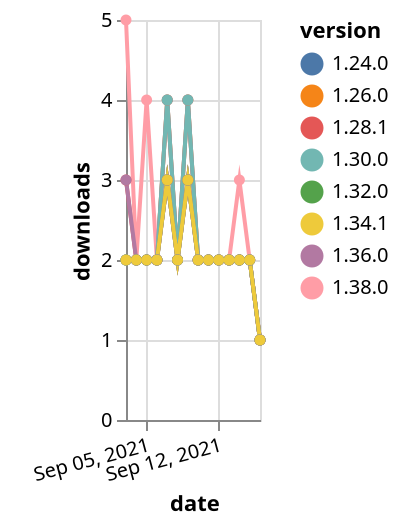 {"$schema": "https://vega.github.io/schema/vega-lite/v5.json", "description": "A simple bar chart with embedded data.", "data": {"values": [{"date": "2021-09-03", "total": 2042, "delta": 3, "version": "1.28.1"}, {"date": "2021-09-04", "total": 2044, "delta": 2, "version": "1.28.1"}, {"date": "2021-09-05", "total": 2046, "delta": 2, "version": "1.28.1"}, {"date": "2021-09-06", "total": 2048, "delta": 2, "version": "1.28.1"}, {"date": "2021-09-07", "total": 2051, "delta": 3, "version": "1.28.1"}, {"date": "2021-09-08", "total": 2053, "delta": 2, "version": "1.28.1"}, {"date": "2021-09-09", "total": 2056, "delta": 3, "version": "1.28.1"}, {"date": "2021-09-10", "total": 2058, "delta": 2, "version": "1.28.1"}, {"date": "2021-09-11", "total": 2060, "delta": 2, "version": "1.28.1"}, {"date": "2021-09-12", "total": 2062, "delta": 2, "version": "1.28.1"}, {"date": "2021-09-13", "total": 2064, "delta": 2, "version": "1.28.1"}, {"date": "2021-09-14", "total": 2066, "delta": 2, "version": "1.28.1"}, {"date": "2021-09-15", "total": 2068, "delta": 2, "version": "1.28.1"}, {"date": "2021-09-16", "total": 2069, "delta": 1, "version": "1.28.1"}, {"date": "2021-09-03", "total": 1459, "delta": 2, "version": "1.32.0"}, {"date": "2021-09-04", "total": 1461, "delta": 2, "version": "1.32.0"}, {"date": "2021-09-05", "total": 1463, "delta": 2, "version": "1.32.0"}, {"date": "2021-09-06", "total": 1465, "delta": 2, "version": "1.32.0"}, {"date": "2021-09-07", "total": 1468, "delta": 3, "version": "1.32.0"}, {"date": "2021-09-08", "total": 1470, "delta": 2, "version": "1.32.0"}, {"date": "2021-09-09", "total": 1473, "delta": 3, "version": "1.32.0"}, {"date": "2021-09-10", "total": 1475, "delta": 2, "version": "1.32.0"}, {"date": "2021-09-11", "total": 1477, "delta": 2, "version": "1.32.0"}, {"date": "2021-09-12", "total": 1479, "delta": 2, "version": "1.32.0"}, {"date": "2021-09-13", "total": 1481, "delta": 2, "version": "1.32.0"}, {"date": "2021-09-14", "total": 1483, "delta": 2, "version": "1.32.0"}, {"date": "2021-09-15", "total": 1485, "delta": 2, "version": "1.32.0"}, {"date": "2021-09-16", "total": 1486, "delta": 1, "version": "1.32.0"}, {"date": "2021-09-03", "total": 2529, "delta": 2, "version": "1.26.0"}, {"date": "2021-09-04", "total": 2531, "delta": 2, "version": "1.26.0"}, {"date": "2021-09-05", "total": 2533, "delta": 2, "version": "1.26.0"}, {"date": "2021-09-06", "total": 2535, "delta": 2, "version": "1.26.0"}, {"date": "2021-09-07", "total": 2539, "delta": 4, "version": "1.26.0"}, {"date": "2021-09-08", "total": 2541, "delta": 2, "version": "1.26.0"}, {"date": "2021-09-09", "total": 2545, "delta": 4, "version": "1.26.0"}, {"date": "2021-09-10", "total": 2547, "delta": 2, "version": "1.26.0"}, {"date": "2021-09-11", "total": 2549, "delta": 2, "version": "1.26.0"}, {"date": "2021-09-12", "total": 2551, "delta": 2, "version": "1.26.0"}, {"date": "2021-09-13", "total": 2553, "delta": 2, "version": "1.26.0"}, {"date": "2021-09-14", "total": 2555, "delta": 2, "version": "1.26.0"}, {"date": "2021-09-15", "total": 2557, "delta": 2, "version": "1.26.0"}, {"date": "2021-09-16", "total": 2558, "delta": 1, "version": "1.26.0"}, {"date": "2021-09-03", "total": 226, "delta": 5, "version": "1.38.0"}, {"date": "2021-09-04", "total": 228, "delta": 2, "version": "1.38.0"}, {"date": "2021-09-05", "total": 232, "delta": 4, "version": "1.38.0"}, {"date": "2021-09-06", "total": 234, "delta": 2, "version": "1.38.0"}, {"date": "2021-09-07", "total": 237, "delta": 3, "version": "1.38.0"}, {"date": "2021-09-08", "total": 239, "delta": 2, "version": "1.38.0"}, {"date": "2021-09-09", "total": 242, "delta": 3, "version": "1.38.0"}, {"date": "2021-09-10", "total": 244, "delta": 2, "version": "1.38.0"}, {"date": "2021-09-11", "total": 246, "delta": 2, "version": "1.38.0"}, {"date": "2021-09-12", "total": 248, "delta": 2, "version": "1.38.0"}, {"date": "2021-09-13", "total": 250, "delta": 2, "version": "1.38.0"}, {"date": "2021-09-14", "total": 253, "delta": 3, "version": "1.38.0"}, {"date": "2021-09-15", "total": 255, "delta": 2, "version": "1.38.0"}, {"date": "2021-09-16", "total": 256, "delta": 1, "version": "1.38.0"}, {"date": "2021-09-03", "total": 692, "delta": 3, "version": "1.36.0"}, {"date": "2021-09-04", "total": 694, "delta": 2, "version": "1.36.0"}, {"date": "2021-09-05", "total": 696, "delta": 2, "version": "1.36.0"}, {"date": "2021-09-06", "total": 698, "delta": 2, "version": "1.36.0"}, {"date": "2021-09-07", "total": 702, "delta": 4, "version": "1.36.0"}, {"date": "2021-09-08", "total": 704, "delta": 2, "version": "1.36.0"}, {"date": "2021-09-09", "total": 708, "delta": 4, "version": "1.36.0"}, {"date": "2021-09-10", "total": 710, "delta": 2, "version": "1.36.0"}, {"date": "2021-09-11", "total": 712, "delta": 2, "version": "1.36.0"}, {"date": "2021-09-12", "total": 714, "delta": 2, "version": "1.36.0"}, {"date": "2021-09-13", "total": 716, "delta": 2, "version": "1.36.0"}, {"date": "2021-09-14", "total": 718, "delta": 2, "version": "1.36.0"}, {"date": "2021-09-15", "total": 720, "delta": 2, "version": "1.36.0"}, {"date": "2021-09-16", "total": 721, "delta": 1, "version": "1.36.0"}, {"date": "2021-09-03", "total": 1989, "delta": 2, "version": "1.30.0"}, {"date": "2021-09-04", "total": 1991, "delta": 2, "version": "1.30.0"}, {"date": "2021-09-05", "total": 1993, "delta": 2, "version": "1.30.0"}, {"date": "2021-09-06", "total": 1995, "delta": 2, "version": "1.30.0"}, {"date": "2021-09-07", "total": 1999, "delta": 4, "version": "1.30.0"}, {"date": "2021-09-08", "total": 2001, "delta": 2, "version": "1.30.0"}, {"date": "2021-09-09", "total": 2005, "delta": 4, "version": "1.30.0"}, {"date": "2021-09-10", "total": 2007, "delta": 2, "version": "1.30.0"}, {"date": "2021-09-11", "total": 2009, "delta": 2, "version": "1.30.0"}, {"date": "2021-09-12", "total": 2011, "delta": 2, "version": "1.30.0"}, {"date": "2021-09-13", "total": 2013, "delta": 2, "version": "1.30.0"}, {"date": "2021-09-14", "total": 2015, "delta": 2, "version": "1.30.0"}, {"date": "2021-09-15", "total": 2017, "delta": 2, "version": "1.30.0"}, {"date": "2021-09-16", "total": 2018, "delta": 1, "version": "1.30.0"}, {"date": "2021-09-03", "total": 2348, "delta": 2, "version": "1.24.0"}, {"date": "2021-09-04", "total": 2350, "delta": 2, "version": "1.24.0"}, {"date": "2021-09-05", "total": 2352, "delta": 2, "version": "1.24.0"}, {"date": "2021-09-06", "total": 2354, "delta": 2, "version": "1.24.0"}, {"date": "2021-09-07", "total": 2357, "delta": 3, "version": "1.24.0"}, {"date": "2021-09-08", "total": 2359, "delta": 2, "version": "1.24.0"}, {"date": "2021-09-09", "total": 2362, "delta": 3, "version": "1.24.0"}, {"date": "2021-09-10", "total": 2364, "delta": 2, "version": "1.24.0"}, {"date": "2021-09-11", "total": 2366, "delta": 2, "version": "1.24.0"}, {"date": "2021-09-12", "total": 2368, "delta": 2, "version": "1.24.0"}, {"date": "2021-09-13", "total": 2370, "delta": 2, "version": "1.24.0"}, {"date": "2021-09-14", "total": 2372, "delta": 2, "version": "1.24.0"}, {"date": "2021-09-15", "total": 2374, "delta": 2, "version": "1.24.0"}, {"date": "2021-09-16", "total": 2375, "delta": 1, "version": "1.24.0"}, {"date": "2021-09-03", "total": 1009, "delta": 2, "version": "1.34.1"}, {"date": "2021-09-04", "total": 1011, "delta": 2, "version": "1.34.1"}, {"date": "2021-09-05", "total": 1013, "delta": 2, "version": "1.34.1"}, {"date": "2021-09-06", "total": 1015, "delta": 2, "version": "1.34.1"}, {"date": "2021-09-07", "total": 1018, "delta": 3, "version": "1.34.1"}, {"date": "2021-09-08", "total": 1020, "delta": 2, "version": "1.34.1"}, {"date": "2021-09-09", "total": 1023, "delta": 3, "version": "1.34.1"}, {"date": "2021-09-10", "total": 1025, "delta": 2, "version": "1.34.1"}, {"date": "2021-09-11", "total": 1027, "delta": 2, "version": "1.34.1"}, {"date": "2021-09-12", "total": 1029, "delta": 2, "version": "1.34.1"}, {"date": "2021-09-13", "total": 1031, "delta": 2, "version": "1.34.1"}, {"date": "2021-09-14", "total": 1033, "delta": 2, "version": "1.34.1"}, {"date": "2021-09-15", "total": 1035, "delta": 2, "version": "1.34.1"}, {"date": "2021-09-16", "total": 1036, "delta": 1, "version": "1.34.1"}]}, "width": "container", "mark": {"type": "line", "point": {"filled": true}}, "encoding": {"x": {"field": "date", "type": "temporal", "timeUnit": "yearmonthdate", "title": "date", "axis": {"labelAngle": -15}}, "y": {"field": "delta", "type": "quantitative", "title": "downloads"}, "color": {"field": "version", "type": "nominal"}, "tooltip": {"field": "delta"}}}